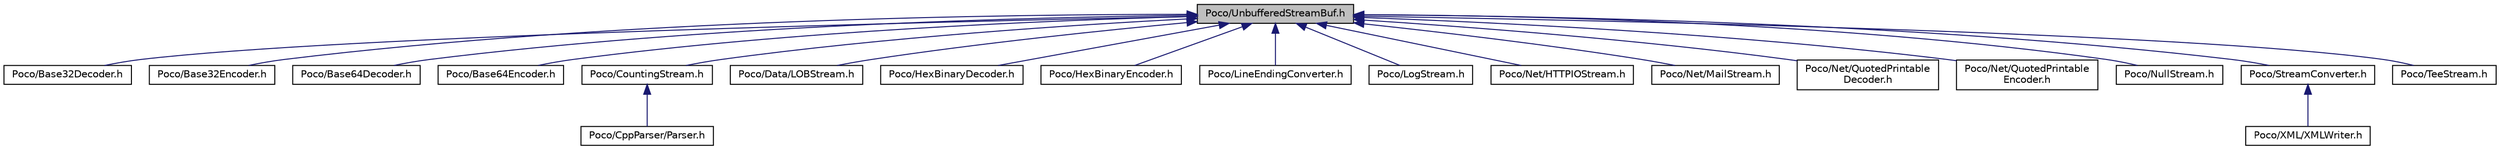 digraph "Poco/UnbufferedStreamBuf.h"
{
 // LATEX_PDF_SIZE
  edge [fontname="Helvetica",fontsize="10",labelfontname="Helvetica",labelfontsize="10"];
  node [fontname="Helvetica",fontsize="10",shape=record];
  Node1 [label="Poco/UnbufferedStreamBuf.h",height=0.2,width=0.4,color="black", fillcolor="grey75", style="filled", fontcolor="black",tooltip=" "];
  Node1 -> Node2 [dir="back",color="midnightblue",fontsize="10",style="solid",fontname="Helvetica"];
  Node2 [label="Poco/Base32Decoder.h",height=0.2,width=0.4,color="black", fillcolor="white", style="filled",URL="$Base32Decoder_8h.html",tooltip=" "];
  Node1 -> Node3 [dir="back",color="midnightblue",fontsize="10",style="solid",fontname="Helvetica"];
  Node3 [label="Poco/Base32Encoder.h",height=0.2,width=0.4,color="black", fillcolor="white", style="filled",URL="$Base32Encoder_8h.html",tooltip=" "];
  Node1 -> Node4 [dir="back",color="midnightblue",fontsize="10",style="solid",fontname="Helvetica"];
  Node4 [label="Poco/Base64Decoder.h",height=0.2,width=0.4,color="black", fillcolor="white", style="filled",URL="$Base64Decoder_8h.html",tooltip=" "];
  Node1 -> Node5 [dir="back",color="midnightblue",fontsize="10",style="solid",fontname="Helvetica"];
  Node5 [label="Poco/Base64Encoder.h",height=0.2,width=0.4,color="black", fillcolor="white", style="filled",URL="$Base64Encoder_8h.html",tooltip=" "];
  Node1 -> Node6 [dir="back",color="midnightblue",fontsize="10",style="solid",fontname="Helvetica"];
  Node6 [label="Poco/CountingStream.h",height=0.2,width=0.4,color="black", fillcolor="white", style="filled",URL="$CountingStream_8h.html",tooltip=" "];
  Node6 -> Node7 [dir="back",color="midnightblue",fontsize="10",style="solid",fontname="Helvetica"];
  Node7 [label="Poco/CppParser/Parser.h",height=0.2,width=0.4,color="black", fillcolor="white", style="filled",URL="$CppParser_2Parser_8h.html",tooltip=" "];
  Node1 -> Node8 [dir="back",color="midnightblue",fontsize="10",style="solid",fontname="Helvetica"];
  Node8 [label="Poco/Data/LOBStream.h",height=0.2,width=0.4,color="black", fillcolor="white", style="filled",URL="$LOBStream_8h.html",tooltip=" "];
  Node1 -> Node9 [dir="back",color="midnightblue",fontsize="10",style="solid",fontname="Helvetica"];
  Node9 [label="Poco/HexBinaryDecoder.h",height=0.2,width=0.4,color="black", fillcolor="white", style="filled",URL="$HexBinaryDecoder_8h.html",tooltip=" "];
  Node1 -> Node10 [dir="back",color="midnightblue",fontsize="10",style="solid",fontname="Helvetica"];
  Node10 [label="Poco/HexBinaryEncoder.h",height=0.2,width=0.4,color="black", fillcolor="white", style="filled",URL="$HexBinaryEncoder_8h.html",tooltip=" "];
  Node1 -> Node11 [dir="back",color="midnightblue",fontsize="10",style="solid",fontname="Helvetica"];
  Node11 [label="Poco/LineEndingConverter.h",height=0.2,width=0.4,color="black", fillcolor="white", style="filled",URL="$LineEndingConverter_8h.html",tooltip=" "];
  Node1 -> Node12 [dir="back",color="midnightblue",fontsize="10",style="solid",fontname="Helvetica"];
  Node12 [label="Poco/LogStream.h",height=0.2,width=0.4,color="black", fillcolor="white", style="filled",URL="$LogStream_8h.html",tooltip=" "];
  Node1 -> Node13 [dir="back",color="midnightblue",fontsize="10",style="solid",fontname="Helvetica"];
  Node13 [label="Poco/Net/HTTPIOStream.h",height=0.2,width=0.4,color="black", fillcolor="white", style="filled",URL="$HTTPIOStream_8h.html",tooltip=" "];
  Node1 -> Node14 [dir="back",color="midnightblue",fontsize="10",style="solid",fontname="Helvetica"];
  Node14 [label="Poco/Net/MailStream.h",height=0.2,width=0.4,color="black", fillcolor="white", style="filled",URL="$MailStream_8h.html",tooltip=" "];
  Node1 -> Node15 [dir="back",color="midnightblue",fontsize="10",style="solid",fontname="Helvetica"];
  Node15 [label="Poco/Net/QuotedPrintable\lDecoder.h",height=0.2,width=0.4,color="black", fillcolor="white", style="filled",URL="$QuotedPrintableDecoder_8h.html",tooltip=" "];
  Node1 -> Node16 [dir="back",color="midnightblue",fontsize="10",style="solid",fontname="Helvetica"];
  Node16 [label="Poco/Net/QuotedPrintable\lEncoder.h",height=0.2,width=0.4,color="black", fillcolor="white", style="filled",URL="$QuotedPrintableEncoder_8h.html",tooltip=" "];
  Node1 -> Node17 [dir="back",color="midnightblue",fontsize="10",style="solid",fontname="Helvetica"];
  Node17 [label="Poco/NullStream.h",height=0.2,width=0.4,color="black", fillcolor="white", style="filled",URL="$NullStream_8h.html",tooltip=" "];
  Node1 -> Node18 [dir="back",color="midnightblue",fontsize="10",style="solid",fontname="Helvetica"];
  Node18 [label="Poco/StreamConverter.h",height=0.2,width=0.4,color="black", fillcolor="white", style="filled",URL="$StreamConverter_8h.html",tooltip=" "];
  Node18 -> Node19 [dir="back",color="midnightblue",fontsize="10",style="solid",fontname="Helvetica"];
  Node19 [label="Poco/XML/XMLWriter.h",height=0.2,width=0.4,color="black", fillcolor="white", style="filled",URL="$XMLWriter_8h.html",tooltip=" "];
  Node1 -> Node20 [dir="back",color="midnightblue",fontsize="10",style="solid",fontname="Helvetica"];
  Node20 [label="Poco/TeeStream.h",height=0.2,width=0.4,color="black", fillcolor="white", style="filled",URL="$TeeStream_8h.html",tooltip=" "];
}
